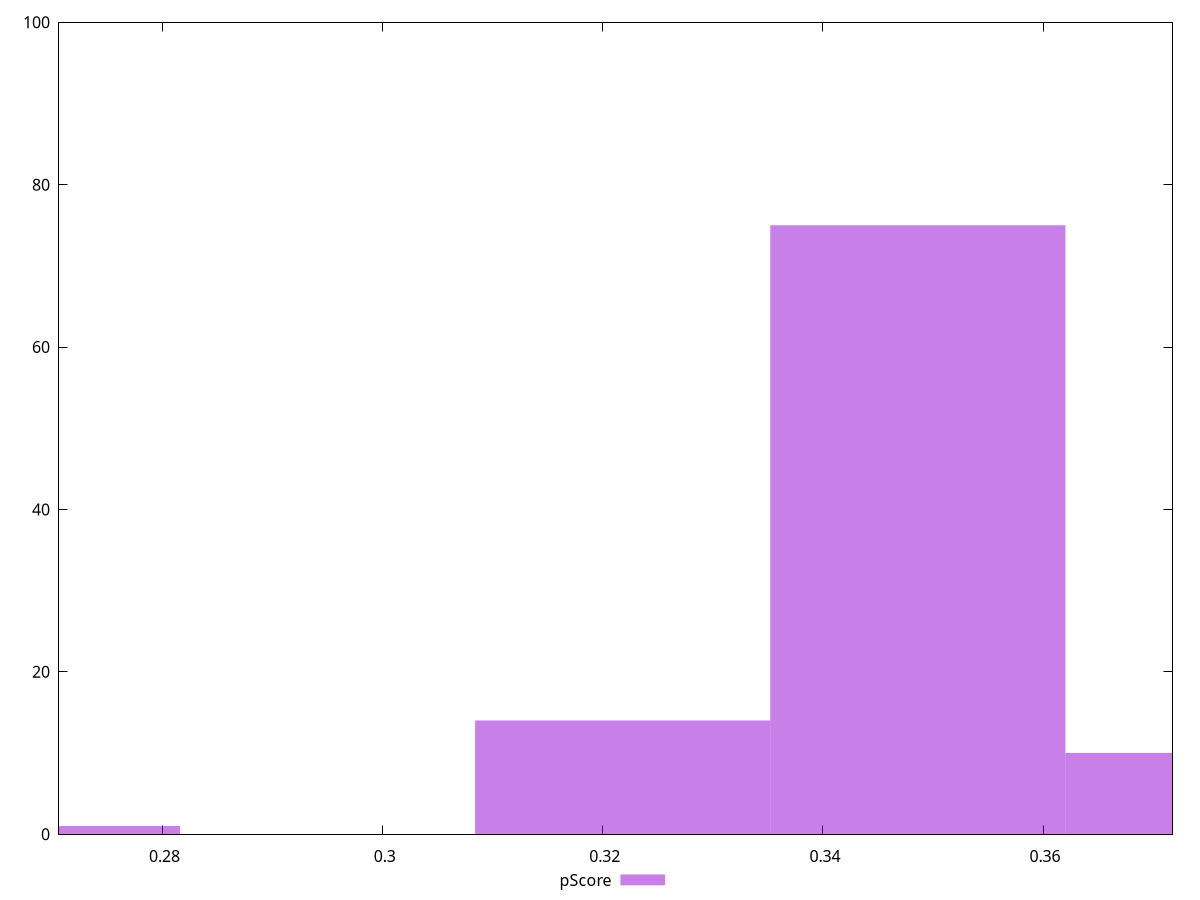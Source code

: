 reset

$pScore <<EOF
0.34862459388682465 75
0.3754418703396573 10
0.321807317433992 14
0.26817276452832667 1
EOF

set key outside below
set boxwidth 0.026817276452832665
set xrange [0.27058823529411763:0.37176470588235294]
set yrange [0:100]
set trange [0:100]
set style fill transparent solid 0.5 noborder
set terminal svg size 640, 490 enhanced background rgb 'white'
set output "report_00017_2021-02-10T15-08-03.406Z/unused-javascript/samples/pages+cached+noadtech/pScore/histogram.svg"

plot $pScore title "pScore" with boxes

reset

